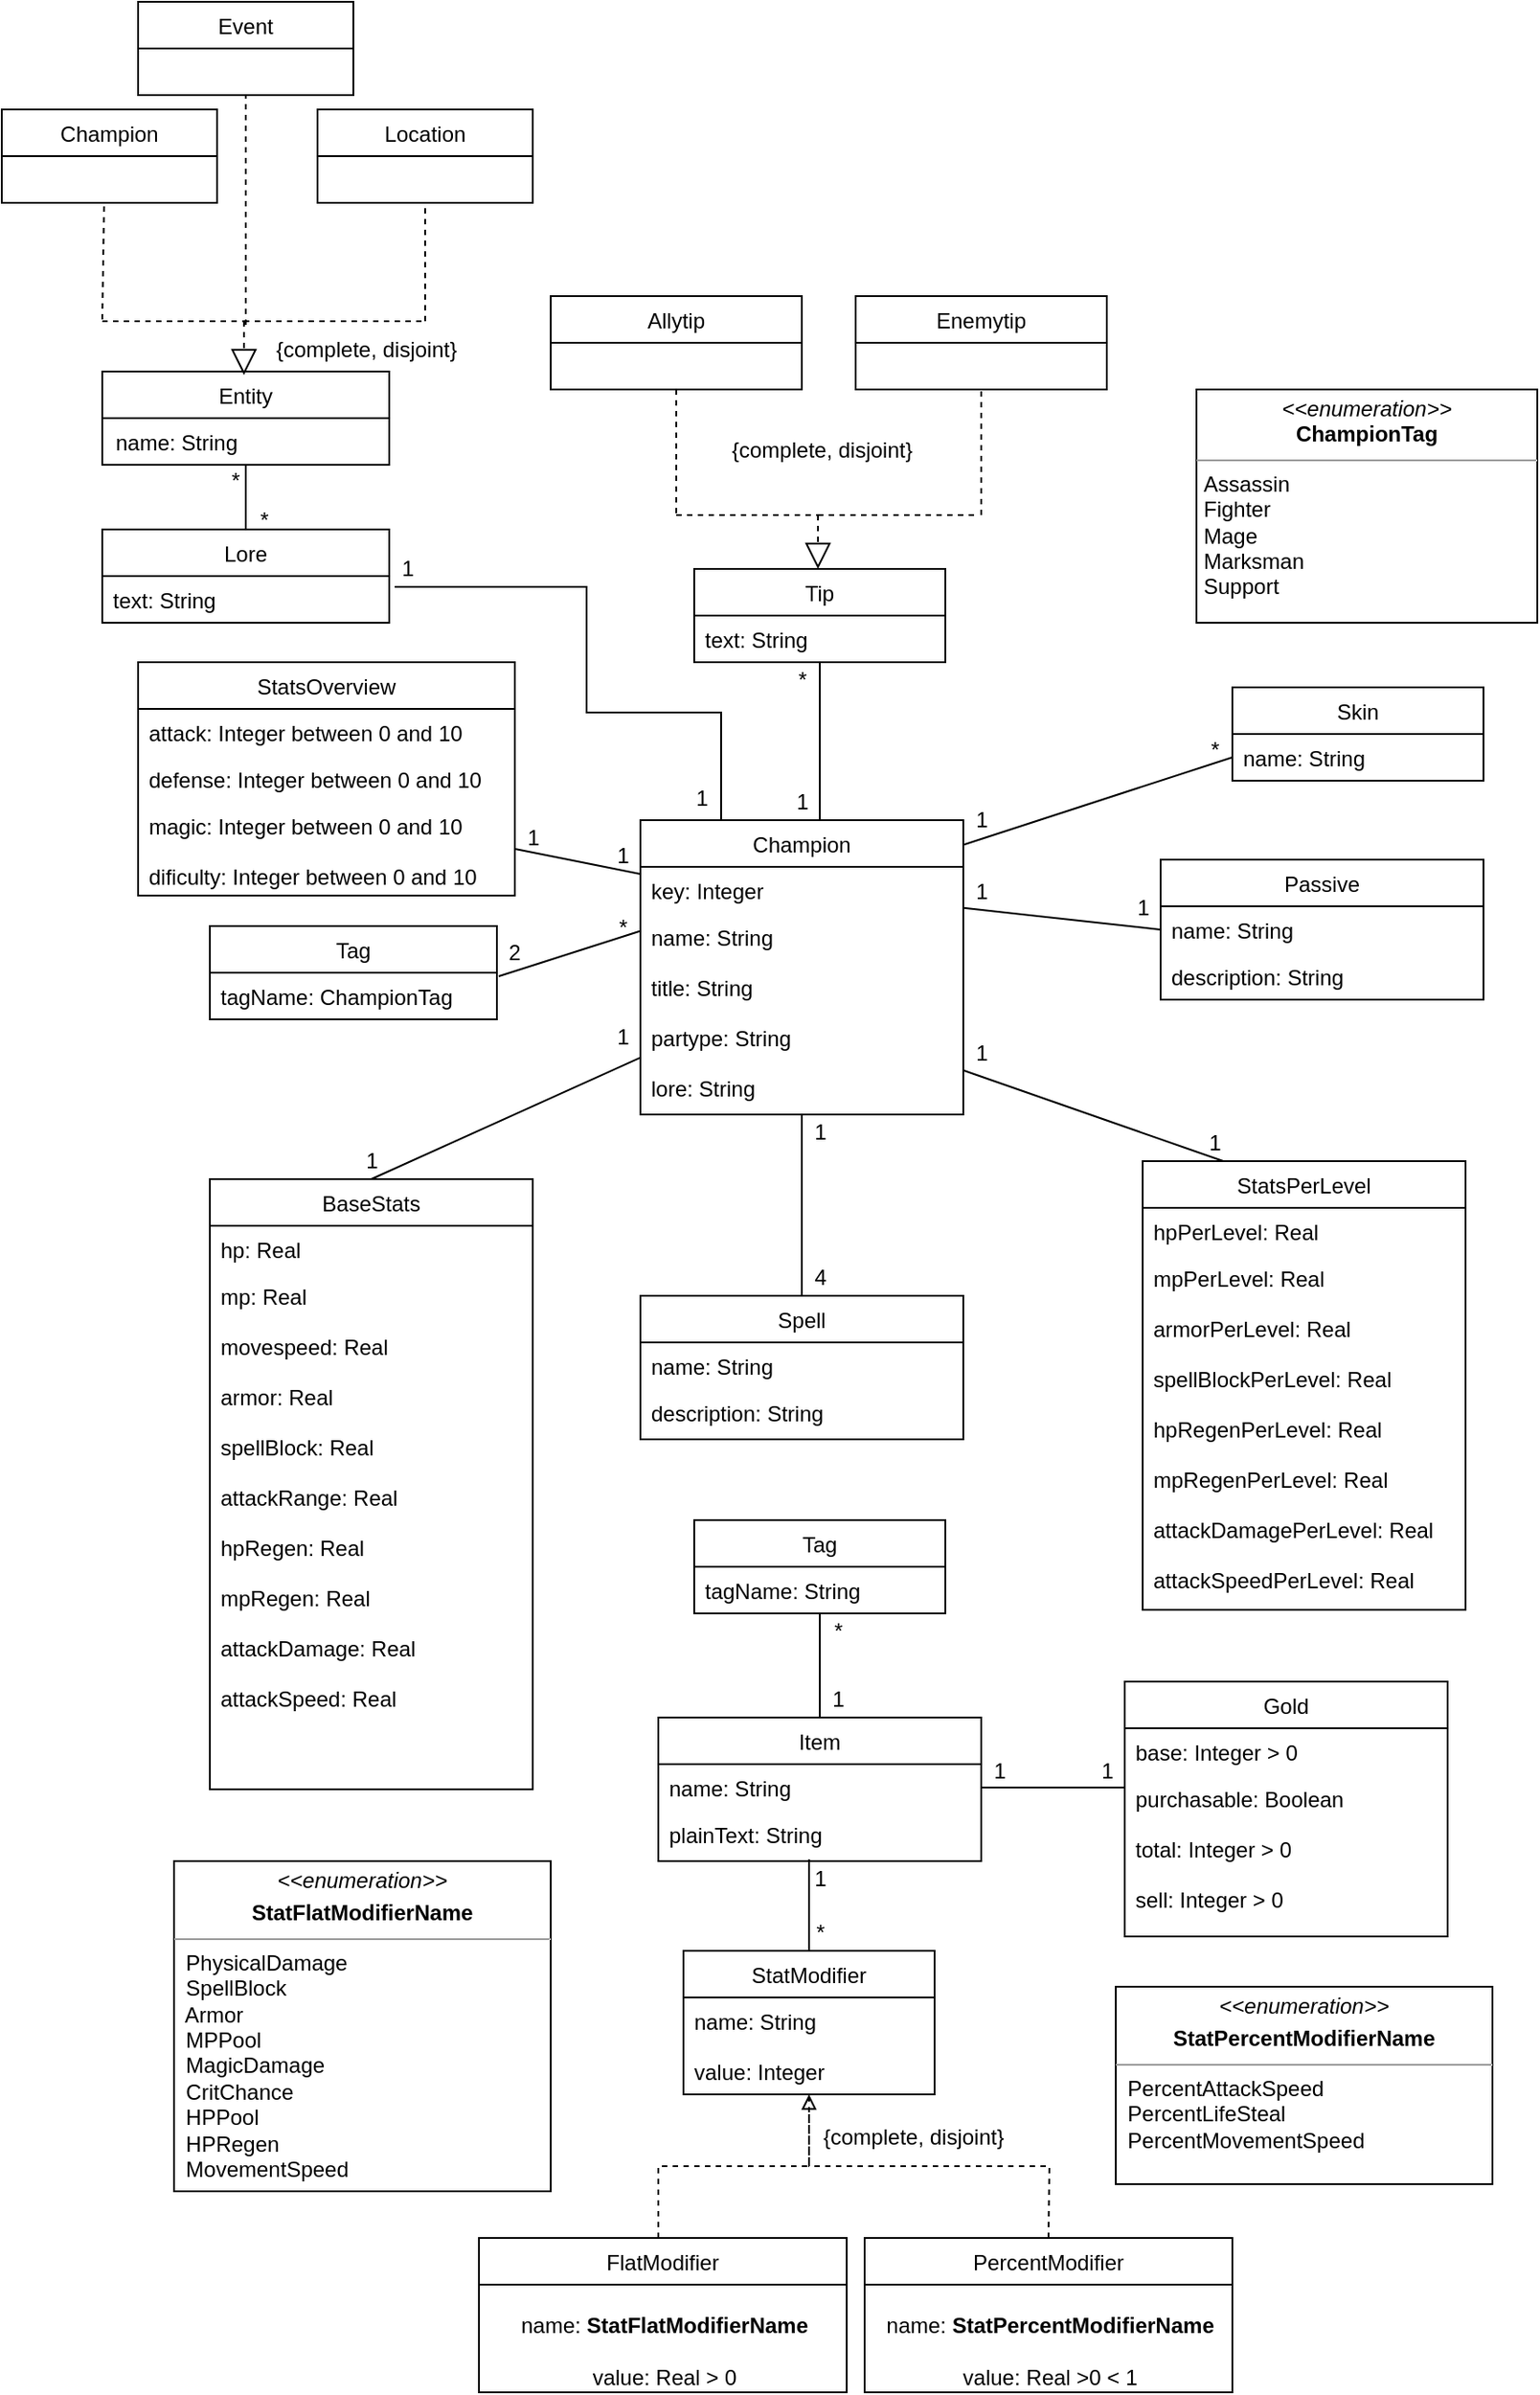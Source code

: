 <mxfile version="15.7.4" type="device"><diagram id="7Ojvw9fCnl7XkcwOHA01" name="Page-1"><mxGraphModel dx="2249" dy="1921" grid="1" gridSize="10" guides="1" tooltips="1" connect="1" arrows="1" fold="1" page="1" pageScale="1" pageWidth="827" pageHeight="1169" math="0" shadow="0"><root><mxCell id="0"/><mxCell id="1" parent="0"/><mxCell id="x-GfVQAkomOEwm2tWLch-3" value="Champion" style="swimlane;fontStyle=0;childLayout=stackLayout;horizontal=1;startSize=26;fillColor=none;horizontalStack=0;resizeParent=1;resizeParentMax=0;resizeLast=0;collapsible=1;marginBottom=0;" parent="1" vertex="1"><mxGeometry x="310" y="250" width="180" height="164" as="geometry"><mxRectangle x="100" y="80" width="90" height="26" as="alternateBounds"/></mxGeometry></mxCell><mxCell id="x-GfVQAkomOEwm2tWLch-5" value="key: Integer" style="text;strokeColor=none;fillColor=none;align=left;verticalAlign=top;spacingLeft=4;spacingRight=4;overflow=hidden;rotatable=0;points=[[0,0.5],[1,0.5]];portConstraint=eastwest;" parent="x-GfVQAkomOEwm2tWLch-3" vertex="1"><mxGeometry y="26" width="180" height="26" as="geometry"/></mxCell><mxCell id="x-GfVQAkomOEwm2tWLch-6" value="name: String&#xA;&#xA;title: String&#xA;&#xA;partype: String&#xA;&#xA;lore: String&#xA;&#xA;" style="text;strokeColor=none;fillColor=none;align=left;verticalAlign=top;spacingLeft=4;spacingRight=4;overflow=hidden;rotatable=0;points=[[0,0.5],[1,0.5]];portConstraint=eastwest;" parent="x-GfVQAkomOEwm2tWLch-3" vertex="1"><mxGeometry y="52" width="180" height="112" as="geometry"/></mxCell><mxCell id="x-GfVQAkomOEwm2tWLch-13" value="Allytip" style="swimlane;fontStyle=0;childLayout=stackLayout;horizontal=1;startSize=26;fillColor=none;horizontalStack=0;resizeParent=1;resizeParentMax=0;resizeLast=0;collapsible=1;marginBottom=0;" parent="1" vertex="1"><mxGeometry x="260" y="-42" width="140" height="52" as="geometry"/></mxCell><mxCell id="x-GfVQAkomOEwm2tWLch-15" value="Enemytip" style="swimlane;fontStyle=0;childLayout=stackLayout;horizontal=1;startSize=26;fillColor=none;horizontalStack=0;resizeParent=1;resizeParentMax=0;resizeLast=0;collapsible=1;marginBottom=0;" parent="1" vertex="1"><mxGeometry x="430" y="-42" width="140" height="52" as="geometry"/></mxCell><mxCell id="x-GfVQAkomOEwm2tWLch-17" value="Tag" style="swimlane;fontStyle=0;childLayout=stackLayout;horizontal=1;startSize=26;fillColor=none;horizontalStack=0;resizeParent=1;resizeParentMax=0;resizeLast=0;collapsible=1;marginBottom=0;" parent="1" vertex="1"><mxGeometry x="70" y="309" width="160" height="52" as="geometry"/></mxCell><mxCell id="x-GfVQAkomOEwm2tWLch-18" value="tagName: ChampionTag" style="text;strokeColor=none;fillColor=none;align=left;verticalAlign=top;spacingLeft=4;spacingRight=4;overflow=hidden;rotatable=0;points=[[0,0.5],[1,0.5]];portConstraint=eastwest;" parent="x-GfVQAkomOEwm2tWLch-17" vertex="1"><mxGeometry y="26" width="160" height="26" as="geometry"/></mxCell><mxCell id="x-GfVQAkomOEwm2tWLch-21" value="" style="endArrow=none;html=1;rounded=0;" parent="1" source="d09dwsSL0HzVPub83wqn-11" edge="1"><mxGeometry width="50" height="50" relative="1" as="geometry"><mxPoint x="369.846" y="181" as="sourcePoint"/><mxPoint x="410" y="250" as="targetPoint"/></mxGeometry></mxCell><mxCell id="x-GfVQAkomOEwm2tWLch-23" value="" style="endArrow=none;html=1;rounded=0;exitX=0;exitY=0.85;exitDx=0;exitDy=0;exitPerimeter=0;entryX=0;entryY=0.087;entryDx=0;entryDy=0;entryPerimeter=0;" parent="1" target="x-GfVQAkomOEwm2tWLch-6" edge="1"><mxGeometry width="50" height="50" relative="1" as="geometry"><mxPoint x="231" y="337" as="sourcePoint"/><mxPoint x="440" y="370" as="targetPoint"/></mxGeometry></mxCell><mxCell id="x-GfVQAkomOEwm2tWLch-25" value="*" style="text;html=1;align=center;verticalAlign=middle;resizable=0;points=[];autosize=1;strokeColor=none;fillColor=none;" parent="1" vertex="1"><mxGeometry x="290" y="300" width="20" height="20" as="geometry"/></mxCell><mxCell id="x-GfVQAkomOEwm2tWLch-26" value="*" style="text;html=1;align=center;verticalAlign=middle;resizable=0;points=[];autosize=1;strokeColor=none;fillColor=none;" parent="1" vertex="1"><mxGeometry x="390" y="162" width="20" height="20" as="geometry"/></mxCell><mxCell id="x-GfVQAkomOEwm2tWLch-27" value="1" style="text;html=1;align=center;verticalAlign=middle;resizable=0;points=[];autosize=1;strokeColor=none;fillColor=none;" parent="1" vertex="1"><mxGeometry x="490" y="280" width="20" height="20" as="geometry"/></mxCell><mxCell id="x-GfVQAkomOEwm2tWLch-32" value="StatsOverview" style="swimlane;fontStyle=0;childLayout=stackLayout;horizontal=1;startSize=26;fillColor=none;horizontalStack=0;resizeParent=1;resizeParentMax=0;resizeLast=0;collapsible=1;marginBottom=0;" parent="1" vertex="1"><mxGeometry x="30" y="162" width="210" height="130" as="geometry"><mxRectangle x="100" y="80" width="90" height="26" as="alternateBounds"/></mxGeometry></mxCell><mxCell id="x-GfVQAkomOEwm2tWLch-33" value="attack: Integer between 0 and 10" style="text;strokeColor=none;fillColor=none;align=left;verticalAlign=top;spacingLeft=4;spacingRight=4;overflow=hidden;rotatable=0;points=[[0,0.5],[1,0.5]];portConstraint=eastwest;" parent="x-GfVQAkomOEwm2tWLch-32" vertex="1"><mxGeometry y="26" width="210" height="26" as="geometry"/></mxCell><mxCell id="x-GfVQAkomOEwm2tWLch-34" value="defense: Integer between 0 and 10" style="text;strokeColor=none;fillColor=none;align=left;verticalAlign=top;spacingLeft=4;spacingRight=4;overflow=hidden;rotatable=0;points=[[0,0.5],[1,0.5]];portConstraint=eastwest;" parent="x-GfVQAkomOEwm2tWLch-32" vertex="1"><mxGeometry y="52" width="210" height="26" as="geometry"/></mxCell><mxCell id="x-GfVQAkomOEwm2tWLch-35" value="magic: Integer between 0 and 10&#xA;&#xA;dificulty: Integer between 0 and 10&#xA;&#xA;" style="text;strokeColor=none;fillColor=none;align=left;verticalAlign=top;spacingLeft=4;spacingRight=4;overflow=hidden;rotatable=0;points=[[0,0.5],[1,0.5]];portConstraint=eastwest;" parent="x-GfVQAkomOEwm2tWLch-32" vertex="1"><mxGeometry y="78" width="210" height="52" as="geometry"/></mxCell><mxCell id="x-GfVQAkomOEwm2tWLch-36" value="" style="endArrow=none;html=1;rounded=0;exitX=1;exitY=0.5;exitDx=0;exitDy=0;" parent="1" source="x-GfVQAkomOEwm2tWLch-35" edge="1"><mxGeometry width="50" height="50" relative="1" as="geometry"><mxPoint x="390" y="420" as="sourcePoint"/><mxPoint x="310" y="280" as="targetPoint"/></mxGeometry></mxCell><mxCell id="x-GfVQAkomOEwm2tWLch-37" value="1" style="text;html=1;align=center;verticalAlign=middle;resizable=0;points=[];autosize=1;strokeColor=none;fillColor=none;" parent="1" vertex="1"><mxGeometry x="240" y="250" width="20" height="20" as="geometry"/></mxCell><mxCell id="x-GfVQAkomOEwm2tWLch-38" value="1" style="text;html=1;align=center;verticalAlign=middle;resizable=0;points=[];autosize=1;strokeColor=none;fillColor=none;" parent="1" vertex="1"><mxGeometry x="290" y="260" width="20" height="20" as="geometry"/></mxCell><mxCell id="x-GfVQAkomOEwm2tWLch-39" value="BaseStats" style="swimlane;fontStyle=0;childLayout=stackLayout;horizontal=1;startSize=26;fillColor=none;horizontalStack=0;resizeParent=1;resizeParentMax=0;resizeLast=0;collapsible=1;marginBottom=0;" parent="1" vertex="1"><mxGeometry x="70" y="450" width="180" height="340" as="geometry"><mxRectangle x="100" y="80" width="90" height="26" as="alternateBounds"/></mxGeometry></mxCell><mxCell id="x-GfVQAkomOEwm2tWLch-40" value="hp: Real" style="text;strokeColor=none;fillColor=none;align=left;verticalAlign=top;spacingLeft=4;spacingRight=4;overflow=hidden;rotatable=0;points=[[0,0.5],[1,0.5]];portConstraint=eastwest;" parent="x-GfVQAkomOEwm2tWLch-39" vertex="1"><mxGeometry y="26" width="180" height="26" as="geometry"/></mxCell><mxCell id="x-GfVQAkomOEwm2tWLch-42" value="mp: Real&#xA;&#xA;movespeed: Real&#xA;&#xA;armor: Real&#xA;&#xA;spellBlock: Real&#xA;&#xA;attackRange: Real&#xA;&#xA;hpRegen: Real&#xA;&#xA;mpRegen: Real&#xA;&#xA;attackDamage: Real&#xA;&#xA;attackSpeed: Real&#xA;&#xA;&#xA;&#xA;&#xA;&#xA;&#xA;" style="text;strokeColor=none;fillColor=none;align=left;verticalAlign=top;spacingLeft=4;spacingRight=4;overflow=hidden;rotatable=0;points=[[0,0.5],[1,0.5]];portConstraint=eastwest;" parent="x-GfVQAkomOEwm2tWLch-39" vertex="1"><mxGeometry y="52" width="180" height="288" as="geometry"/></mxCell><mxCell id="x-GfVQAkomOEwm2tWLch-43" value="" style="endArrow=none;html=1;rounded=0;entryX=0;entryY=0.717;entryDx=0;entryDy=0;entryPerimeter=0;exitX=0.5;exitY=0;exitDx=0;exitDy=0;" parent="1" source="x-GfVQAkomOEwm2tWLch-39" target="x-GfVQAkomOEwm2tWLch-6" edge="1"><mxGeometry width="50" height="50" relative="1" as="geometry"><mxPoint x="390" y="390" as="sourcePoint"/><mxPoint x="440" y="340" as="targetPoint"/></mxGeometry></mxCell><mxCell id="x-GfVQAkomOEwm2tWLch-45" value="1" style="text;html=1;align=center;verticalAlign=middle;resizable=0;points=[];autosize=1;strokeColor=none;fillColor=none;" parent="1" vertex="1"><mxGeometry x="150" y="430" width="20" height="20" as="geometry"/></mxCell><mxCell id="x-GfVQAkomOEwm2tWLch-59" value="Spell" style="swimlane;fontStyle=0;childLayout=stackLayout;horizontal=1;startSize=26;fillColor=none;horizontalStack=0;resizeParent=1;resizeParentMax=0;resizeLast=0;collapsible=1;marginBottom=0;" parent="1" vertex="1"><mxGeometry x="310" y="515" width="180" height="80" as="geometry"><mxRectangle x="100" y="80" width="90" height="26" as="alternateBounds"/></mxGeometry></mxCell><mxCell id="x-GfVQAkomOEwm2tWLch-61" value="name: String" style="text;strokeColor=none;fillColor=none;align=left;verticalAlign=top;spacingLeft=4;spacingRight=4;overflow=hidden;rotatable=0;points=[[0,0.5],[1,0.5]];portConstraint=eastwest;" parent="x-GfVQAkomOEwm2tWLch-59" vertex="1"><mxGeometry y="26" width="180" height="26" as="geometry"/></mxCell><mxCell id="x-GfVQAkomOEwm2tWLch-62" value="description: String&#xA;&#xA;" style="text;strokeColor=none;fillColor=none;align=left;verticalAlign=top;spacingLeft=4;spacingRight=4;overflow=hidden;rotatable=0;points=[[0,0.5],[1,0.5]];portConstraint=eastwest;" parent="x-GfVQAkomOEwm2tWLch-59" vertex="1"><mxGeometry y="52" width="180" height="28" as="geometry"/></mxCell><mxCell id="x-GfVQAkomOEwm2tWLch-64" value="" style="endArrow=none;html=1;rounded=0;exitX=0.5;exitY=0;exitDx=0;exitDy=0;" parent="1" source="x-GfVQAkomOEwm2tWLch-59" target="x-GfVQAkomOEwm2tWLch-6" edge="1"><mxGeometry width="50" height="50" relative="1" as="geometry"><mxPoint x="390" y="580" as="sourcePoint"/><mxPoint x="480" y="460" as="targetPoint"/></mxGeometry></mxCell><mxCell id="x-GfVQAkomOEwm2tWLch-65" value="1" style="text;html=1;align=center;verticalAlign=middle;resizable=0;points=[];autosize=1;strokeColor=none;fillColor=none;" parent="1" vertex="1"><mxGeometry x="400" y="414" width="20" height="20" as="geometry"/></mxCell><mxCell id="x-GfVQAkomOEwm2tWLch-66" value="4" style="text;html=1;align=center;verticalAlign=middle;resizable=0;points=[];autosize=1;strokeColor=none;fillColor=none;" parent="1" vertex="1"><mxGeometry x="400" y="495" width="20" height="20" as="geometry"/></mxCell><mxCell id="x-GfVQAkomOEwm2tWLch-67" value="Item" style="swimlane;fontStyle=0;childLayout=stackLayout;horizontal=1;startSize=26;fillColor=none;horizontalStack=0;resizeParent=1;resizeParentMax=0;resizeLast=0;collapsible=1;marginBottom=0;" parent="1" vertex="1"><mxGeometry x="320" y="750" width="180" height="80" as="geometry"><mxRectangle x="100" y="80" width="90" height="26" as="alternateBounds"/></mxGeometry></mxCell><mxCell id="x-GfVQAkomOEwm2tWLch-68" value="name: String" style="text;strokeColor=none;fillColor=none;align=left;verticalAlign=top;spacingLeft=4;spacingRight=4;overflow=hidden;rotatable=0;points=[[0,0.5],[1,0.5]];portConstraint=eastwest;" parent="x-GfVQAkomOEwm2tWLch-67" vertex="1"><mxGeometry y="26" width="180" height="26" as="geometry"/></mxCell><mxCell id="x-GfVQAkomOEwm2tWLch-69" value="plainText: String" style="text;strokeColor=none;fillColor=none;align=left;verticalAlign=top;spacingLeft=4;spacingRight=4;overflow=hidden;rotatable=0;points=[[0,0.5],[1,0.5]];portConstraint=eastwest;" parent="x-GfVQAkomOEwm2tWLch-67" vertex="1"><mxGeometry y="52" width="180" height="26" as="geometry"/></mxCell><mxCell id="x-GfVQAkomOEwm2tWLch-70" value="&#xA;&#xA;" style="text;strokeColor=none;fillColor=none;align=left;verticalAlign=top;spacingLeft=4;spacingRight=4;overflow=hidden;rotatable=0;points=[[0,0.5],[1,0.5]];portConstraint=eastwest;" parent="x-GfVQAkomOEwm2tWLch-67" vertex="1"><mxGeometry y="78" width="180" height="2" as="geometry"/></mxCell><mxCell id="x-GfVQAkomOEwm2tWLch-71" value="Passive" style="swimlane;fontStyle=0;childLayout=stackLayout;horizontal=1;startSize=26;fillColor=none;horizontalStack=0;resizeParent=1;resizeParentMax=0;resizeLast=0;collapsible=1;marginBottom=0;" parent="1" vertex="1"><mxGeometry x="600" y="272" width="180" height="78" as="geometry"><mxRectangle x="100" y="80" width="90" height="26" as="alternateBounds"/></mxGeometry></mxCell><mxCell id="x-GfVQAkomOEwm2tWLch-72" value="name: String" style="text;strokeColor=none;fillColor=none;align=left;verticalAlign=top;spacingLeft=4;spacingRight=4;overflow=hidden;rotatable=0;points=[[0,0.5],[1,0.5]];portConstraint=eastwest;" parent="x-GfVQAkomOEwm2tWLch-71" vertex="1"><mxGeometry y="26" width="180" height="26" as="geometry"/></mxCell><mxCell id="x-GfVQAkomOEwm2tWLch-73" value="description: String" style="text;strokeColor=none;fillColor=none;align=left;verticalAlign=top;spacingLeft=4;spacingRight=4;overflow=hidden;rotatable=0;points=[[0,0.5],[1,0.5]];portConstraint=eastwest;" parent="x-GfVQAkomOEwm2tWLch-71" vertex="1"><mxGeometry y="52" width="180" height="26" as="geometry"/></mxCell><mxCell id="x-GfVQAkomOEwm2tWLch-75" value="" style="endArrow=none;html=1;rounded=0;exitX=0;exitY=0.5;exitDx=0;exitDy=0;" parent="1" source="x-GfVQAkomOEwm2tWLch-72" target="x-GfVQAkomOEwm2tWLch-5" edge="1"><mxGeometry width="50" height="50" relative="1" as="geometry"><mxPoint x="390" y="390" as="sourcePoint"/><mxPoint x="440" y="340" as="targetPoint"/></mxGeometry></mxCell><mxCell id="x-GfVQAkomOEwm2tWLch-76" value="1" style="text;html=1;align=center;verticalAlign=middle;resizable=0;points=[];autosize=1;strokeColor=none;fillColor=none;" parent="1" vertex="1"><mxGeometry x="580" y="289" width="20" height="20" as="geometry"/></mxCell><mxCell id="x-GfVQAkomOEwm2tWLch-78" value="Gold" style="swimlane;fontStyle=0;childLayout=stackLayout;horizontal=1;startSize=26;fillColor=none;horizontalStack=0;resizeParent=1;resizeParentMax=0;resizeLast=0;collapsible=1;marginBottom=0;" parent="1" vertex="1"><mxGeometry x="580" y="730" width="180" height="142" as="geometry"><mxRectangle x="100" y="80" width="90" height="26" as="alternateBounds"/></mxGeometry></mxCell><mxCell id="x-GfVQAkomOEwm2tWLch-79" value="base: Integer &gt; 0" style="text;strokeColor=none;fillColor=none;align=left;verticalAlign=top;spacingLeft=4;spacingRight=4;overflow=hidden;rotatable=0;points=[[0,0.5],[1,0.5]];portConstraint=eastwest;" parent="x-GfVQAkomOEwm2tWLch-78" vertex="1"><mxGeometry y="26" width="180" height="26" as="geometry"/></mxCell><mxCell id="x-GfVQAkomOEwm2tWLch-80" value="purchasable: Boolean&#xA;&#xA;total: Integer &gt; 0&#xA;&#xA;sell: Integer &gt; 0" style="text;strokeColor=none;fillColor=none;align=left;verticalAlign=top;spacingLeft=4;spacingRight=4;overflow=hidden;rotatable=0;points=[[0,0.5],[1,0.5]];portConstraint=eastwest;" parent="x-GfVQAkomOEwm2tWLch-78" vertex="1"><mxGeometry y="52" width="180" height="88" as="geometry"/></mxCell><mxCell id="x-GfVQAkomOEwm2tWLch-81" value="&#xA;&#xA;" style="text;strokeColor=none;fillColor=none;align=left;verticalAlign=top;spacingLeft=4;spacingRight=4;overflow=hidden;rotatable=0;points=[[0,0.5],[1,0.5]];portConstraint=eastwest;" parent="x-GfVQAkomOEwm2tWLch-78" vertex="1"><mxGeometry y="140" width="180" height="2" as="geometry"/></mxCell><mxCell id="x-GfVQAkomOEwm2tWLch-82" value="" style="endArrow=none;html=1;rounded=0;entryX=1;entryY=0.5;entryDx=0;entryDy=0;exitX=0;exitY=0.08;exitDx=0;exitDy=0;exitPerimeter=0;" parent="1" source="x-GfVQAkomOEwm2tWLch-80" target="x-GfVQAkomOEwm2tWLch-68" edge="1"><mxGeometry width="50" height="50" relative="1" as="geometry"><mxPoint x="380" y="760" as="sourcePoint"/><mxPoint x="430" y="710" as="targetPoint"/></mxGeometry></mxCell><mxCell id="x-GfVQAkomOEwm2tWLch-83" value="1" style="text;html=1;align=center;verticalAlign=middle;resizable=0;points=[];autosize=1;strokeColor=none;fillColor=none;" parent="1" vertex="1"><mxGeometry x="500" y="770" width="20" height="20" as="geometry"/></mxCell><mxCell id="x-GfVQAkomOEwm2tWLch-84" value="1" style="text;html=1;align=center;verticalAlign=middle;resizable=0;points=[];autosize=1;strokeColor=none;fillColor=none;" parent="1" vertex="1"><mxGeometry x="560" y="770" width="20" height="20" as="geometry"/></mxCell><mxCell id="x-GfVQAkomOEwm2tWLch-85" value="Tag" style="swimlane;fontStyle=0;childLayout=stackLayout;horizontal=1;startSize=26;fillColor=none;horizontalStack=0;resizeParent=1;resizeParentMax=0;resizeLast=0;collapsible=1;marginBottom=0;" parent="1" vertex="1"><mxGeometry x="340" y="640" width="140" height="52" as="geometry"/></mxCell><mxCell id="x-GfVQAkomOEwm2tWLch-86" value="tagName: String" style="text;strokeColor=none;fillColor=none;align=left;verticalAlign=top;spacingLeft=4;spacingRight=4;overflow=hidden;rotatable=0;points=[[0,0.5],[1,0.5]];portConstraint=eastwest;" parent="x-GfVQAkomOEwm2tWLch-85" vertex="1"><mxGeometry y="26" width="140" height="26" as="geometry"/></mxCell><mxCell id="x-GfVQAkomOEwm2tWLch-87" value="" style="endArrow=none;html=1;rounded=0;exitX=0.5;exitY=0;exitDx=0;exitDy=0;" parent="1" source="x-GfVQAkomOEwm2tWLch-67" target="x-GfVQAkomOEwm2tWLch-86" edge="1"><mxGeometry width="50" height="50" relative="1" as="geometry"><mxPoint x="380" y="760" as="sourcePoint"/><mxPoint x="430" y="710" as="targetPoint"/></mxGeometry></mxCell><mxCell id="x-GfVQAkomOEwm2tWLch-88" value="*" style="text;html=1;align=center;verticalAlign=middle;resizable=0;points=[];autosize=1;strokeColor=none;fillColor=none;" parent="1" vertex="1"><mxGeometry x="410" y="692" width="20" height="20" as="geometry"/></mxCell><mxCell id="x-GfVQAkomOEwm2tWLch-89" value="1" style="text;html=1;align=center;verticalAlign=middle;resizable=0;points=[];autosize=1;strokeColor=none;fillColor=none;" parent="1" vertex="1"><mxGeometry x="410" y="730" width="20" height="20" as="geometry"/></mxCell><mxCell id="x-GfVQAkomOEwm2tWLch-91" value="StatModifier" style="swimlane;fontStyle=0;childLayout=stackLayout;horizontal=1;startSize=26;fillColor=none;horizontalStack=0;resizeParent=1;resizeParentMax=0;resizeLast=0;collapsible=1;marginBottom=0;" parent="1" vertex="1"><mxGeometry x="334" y="880" width="140" height="80" as="geometry"/></mxCell><mxCell id="x-GfVQAkomOEwm2tWLch-92" value="name: String&#xA;&#xA;value: Integer" style="text;strokeColor=none;fillColor=none;align=left;verticalAlign=top;spacingLeft=4;spacingRight=4;overflow=hidden;rotatable=0;points=[[0,0.5],[1,0.5]];portConstraint=eastwest;" parent="x-GfVQAkomOEwm2tWLch-91" vertex="1"><mxGeometry y="26" width="140" height="54" as="geometry"/></mxCell><mxCell id="x-GfVQAkomOEwm2tWLch-93" value="" style="endArrow=none;html=1;rounded=0;exitX=0.5;exitY=0;exitDx=0;exitDy=0;startArrow=none;" parent="1" source="x-GfVQAkomOEwm2tWLch-91" edge="1"><mxGeometry width="50" height="50" relative="1" as="geometry"><mxPoint x="380" y="760" as="sourcePoint"/><mxPoint x="404" y="829" as="targetPoint"/></mxGeometry></mxCell><mxCell id="x-GfVQAkomOEwm2tWLch-94" value="1" style="text;html=1;align=center;verticalAlign=middle;resizable=0;points=[];autosize=1;strokeColor=none;fillColor=none;" parent="1" vertex="1"><mxGeometry x="400" y="830" width="20" height="20" as="geometry"/></mxCell><mxCell id="x-GfVQAkomOEwm2tWLch-95" value="*" style="text;html=1;align=center;verticalAlign=middle;resizable=0;points=[];autosize=1;strokeColor=none;fillColor=none;" parent="1" vertex="1"><mxGeometry x="400" y="860" width="20" height="20" as="geometry"/></mxCell><mxCell id="x-GfVQAkomOEwm2tWLch-96" value="" style="endArrow=none;html=1;rounded=0;exitX=0.5;exitY=0;exitDx=0;exitDy=0;" parent="1" source="x-GfVQAkomOEwm2tWLch-91" target="x-GfVQAkomOEwm2tWLch-95" edge="1"><mxGeometry width="50" height="50" relative="1" as="geometry"><mxPoint x="404" y="880" as="sourcePoint"/><mxPoint x="404" y="829" as="targetPoint"/></mxGeometry></mxCell><mxCell id="d09dwsSL0HzVPub83wqn-2" value="StatsPerLevel" style="swimlane;fontStyle=0;childLayout=stackLayout;horizontal=1;startSize=26;fillColor=none;horizontalStack=0;resizeParent=1;resizeParentMax=0;resizeLast=0;collapsible=1;marginBottom=0;" parent="1" vertex="1"><mxGeometry x="590" y="440" width="180" height="250" as="geometry"><mxRectangle x="100" y="80" width="90" height="26" as="alternateBounds"/></mxGeometry></mxCell><mxCell id="d09dwsSL0HzVPub83wqn-4" value="hpPerLevel: Real" style="text;strokeColor=none;fillColor=none;align=left;verticalAlign=top;spacingLeft=4;spacingRight=4;overflow=hidden;rotatable=0;points=[[0,0.5],[1,0.5]];portConstraint=eastwest;" parent="d09dwsSL0HzVPub83wqn-2" vertex="1"><mxGeometry y="26" width="180" height="26" as="geometry"/></mxCell><mxCell id="d09dwsSL0HzVPub83wqn-5" value="mpPerLevel: Real&#xA;&#xA;armorPerLevel: Real&#xA;&#xA;spellBlockPerLevel: Real&#xA;&#xA;hpRegenPerLevel: Real&#xA;&#xA;mpRegenPerLevel: Real&#xA;&#xA;attackDamagePerLevel: Real&#xA;&#xA;attackSpeedPerLevel: Real&#xA;&#xA;&#xA;&#xA;&#xA;&#xA;" style="text;strokeColor=none;fillColor=none;align=left;verticalAlign=top;spacingLeft=4;spacingRight=4;overflow=hidden;rotatable=0;points=[[0,0.5],[1,0.5]];portConstraint=eastwest;" parent="d09dwsSL0HzVPub83wqn-2" vertex="1"><mxGeometry y="52" width="180" height="198" as="geometry"/></mxCell><mxCell id="d09dwsSL0HzVPub83wqn-6" value="" style="endArrow=none;html=1;rounded=0;exitX=0.25;exitY=0;exitDx=0;exitDy=0;" parent="1" source="d09dwsSL0HzVPub83wqn-2" target="x-GfVQAkomOEwm2tWLch-6" edge="1"><mxGeometry width="50" height="50" relative="1" as="geometry"><mxPoint x="530" y="500" as="sourcePoint"/><mxPoint x="580" y="450" as="targetPoint"/></mxGeometry></mxCell><mxCell id="d09dwsSL0HzVPub83wqn-7" value="1" style="text;html=1;align=center;verticalAlign=middle;resizable=0;points=[];autosize=1;strokeColor=none;fillColor=none;" parent="1" vertex="1"><mxGeometry x="490" y="370" width="20" height="20" as="geometry"/></mxCell><mxCell id="d09dwsSL0HzVPub83wqn-8" value="1" style="text;html=1;align=center;verticalAlign=middle;resizable=0;points=[];autosize=1;strokeColor=none;fillColor=none;" parent="1" vertex="1"><mxGeometry x="620" y="420" width="20" height="20" as="geometry"/></mxCell><mxCell id="d09dwsSL0HzVPub83wqn-9" value="1" style="text;html=1;align=center;verticalAlign=middle;resizable=0;points=[];autosize=1;strokeColor=none;fillColor=none;" parent="1" vertex="1"><mxGeometry x="390" y="230" width="20" height="20" as="geometry"/></mxCell><mxCell id="d09dwsSL0HzVPub83wqn-10" value="Tip" style="swimlane;fontStyle=0;childLayout=stackLayout;horizontal=1;startSize=26;fillColor=none;horizontalStack=0;resizeParent=1;resizeParentMax=0;resizeLast=0;collapsible=1;marginBottom=0;" parent="1" vertex="1"><mxGeometry x="340" y="110" width="140" height="52" as="geometry"/></mxCell><mxCell id="d09dwsSL0HzVPub83wqn-11" value="text: String" style="text;strokeColor=none;fillColor=none;align=left;verticalAlign=top;spacingLeft=4;spacingRight=4;overflow=hidden;rotatable=0;points=[[0,0.5],[1,0.5]];portConstraint=eastwest;" parent="d09dwsSL0HzVPub83wqn-10" vertex="1"><mxGeometry y="26" width="140" height="26" as="geometry"/></mxCell><mxCell id="d09dwsSL0HzVPub83wqn-12" value="" style="endArrow=block;dashed=1;endFill=0;endSize=12;html=1;rounded=0;" parent="1" edge="1"><mxGeometry width="160" relative="1" as="geometry"><mxPoint x="409" y="80" as="sourcePoint"/><mxPoint x="409" y="110" as="targetPoint"/></mxGeometry></mxCell><mxCell id="d09dwsSL0HzVPub83wqn-14" value="" style="endArrow=none;dashed=1;html=1;rounded=0;" parent="1" edge="1"><mxGeometry width="50" height="50" relative="1" as="geometry"><mxPoint x="330" y="10" as="sourcePoint"/><mxPoint x="330" y="80" as="targetPoint"/></mxGeometry></mxCell><mxCell id="d09dwsSL0HzVPub83wqn-15" value="" style="endArrow=none;dashed=1;html=1;rounded=0;" parent="1" edge="1"><mxGeometry width="50" height="50" relative="1" as="geometry"><mxPoint x="330" y="80" as="sourcePoint"/><mxPoint x="410" y="80" as="targetPoint"/></mxGeometry></mxCell><mxCell id="d09dwsSL0HzVPub83wqn-16" value="" style="endArrow=none;dashed=1;html=1;rounded=0;" parent="1" edge="1"><mxGeometry width="50" height="50" relative="1" as="geometry"><mxPoint x="500" y="80" as="sourcePoint"/><mxPoint x="500" y="10" as="targetPoint"/></mxGeometry></mxCell><mxCell id="d09dwsSL0HzVPub83wqn-17" value="" style="endArrow=none;dashed=1;html=1;rounded=0;" parent="1" edge="1"><mxGeometry width="50" height="50" relative="1" as="geometry"><mxPoint x="409" y="80" as="sourcePoint"/><mxPoint x="499" y="80" as="targetPoint"/></mxGeometry></mxCell><mxCell id="r2PQSPAMFMJ0AoGZ78DX-1" value="Skin" style="swimlane;fontStyle=0;childLayout=stackLayout;horizontal=1;startSize=26;fillColor=none;horizontalStack=0;resizeParent=1;resizeParentMax=0;resizeLast=0;collapsible=1;marginBottom=0;" parent="1" vertex="1"><mxGeometry x="640" y="176" width="140" height="52" as="geometry"/></mxCell><mxCell id="r2PQSPAMFMJ0AoGZ78DX-2" value="name: String" style="text;strokeColor=none;fillColor=none;align=left;verticalAlign=top;spacingLeft=4;spacingRight=4;overflow=hidden;rotatable=0;points=[[0,0.5],[1,0.5]];portConstraint=eastwest;" parent="r2PQSPAMFMJ0AoGZ78DX-1" vertex="1"><mxGeometry y="26" width="140" height="26" as="geometry"/></mxCell><mxCell id="r2PQSPAMFMJ0AoGZ78DX-3" value="*" style="text;html=1;align=center;verticalAlign=middle;resizable=0;points=[];autosize=1;strokeColor=none;fillColor=none;" parent="1" vertex="1"><mxGeometry x="620" y="201" width="20" height="20" as="geometry"/></mxCell><mxCell id="r2PQSPAMFMJ0AoGZ78DX-4" value="" style="endArrow=none;html=1;rounded=0;exitX=1;exitY=0.084;exitDx=0;exitDy=0;exitPerimeter=0;entryX=0;entryY=0.5;entryDx=0;entryDy=0;" parent="1" source="x-GfVQAkomOEwm2tWLch-3" target="r2PQSPAMFMJ0AoGZ78DX-2" edge="1"><mxGeometry width="50" height="50" relative="1" as="geometry"><mxPoint x="390" y="220" as="sourcePoint"/><mxPoint x="660" y="190" as="targetPoint"/></mxGeometry></mxCell><mxCell id="r2PQSPAMFMJ0AoGZ78DX-5" value="1" style="text;html=1;align=center;verticalAlign=middle;resizable=0;points=[];autosize=1;strokeColor=none;fillColor=none;" parent="1" vertex="1"><mxGeometry x="490" y="240" width="20" height="20" as="geometry"/></mxCell><mxCell id="r2PQSPAMFMJ0AoGZ78DX-9" value="1" style="text;html=1;align=center;verticalAlign=middle;resizable=0;points=[];autosize=1;strokeColor=none;fillColor=none;" parent="1" vertex="1"><mxGeometry x="290" y="361" width="20" height="20" as="geometry"/></mxCell><mxCell id="r2PQSPAMFMJ0AoGZ78DX-10" value="&lt;p style=&quot;margin: 0px ; margin-top: 4px ; text-align: center&quot;&gt;&lt;i&gt;&amp;lt;&amp;lt;enumeration&amp;gt;&amp;gt;&lt;/i&gt;&lt;br&gt;&lt;b&gt;ChampionTag&lt;/b&gt;&lt;/p&gt;&lt;hr size=&quot;1&quot;&gt;&lt;p style=&quot;margin: 0px ; margin-left: 4px&quot;&gt;Assassin&lt;br&gt;Fighter&lt;/p&gt;&lt;p style=&quot;margin: 0px ; margin-left: 4px&quot;&gt;Mage&lt;/p&gt;&lt;p style=&quot;margin: 0px ; margin-left: 4px&quot;&gt;Marksman&lt;/p&gt;&lt;p style=&quot;margin: 0px ; margin-left: 4px&quot;&gt;Support&lt;/p&gt;&lt;p style=&quot;margin: 0px ; margin-left: 4px&quot;&gt;&lt;br&gt;&lt;/p&gt;&lt;p style=&quot;margin: 0px ; margin-left: 4px&quot;&gt;&lt;br&gt;&lt;/p&gt;&lt;p style=&quot;margin: 0px ; margin-left: 4px&quot;&gt;&lt;br&gt;&lt;/p&gt;&lt;p style=&quot;margin: 0px ; margin-left: 4px&quot;&gt;&lt;br&gt;&lt;/p&gt;&lt;p style=&quot;margin: 0px ; margin-left: 4px&quot;&gt;&lt;br&gt;&lt;/p&gt;&lt;hr size=&quot;1&quot;&gt;&lt;p style=&quot;margin: 0px ; margin-left: 4px&quot;&gt;&lt;br&gt;&lt;/p&gt;" style="verticalAlign=top;align=left;overflow=fill;fontSize=12;fontFamily=Helvetica;html=1;" parent="1" vertex="1"><mxGeometry x="620" y="10" width="190" height="130" as="geometry"/></mxCell><mxCell id="r2PQSPAMFMJ0AoGZ78DX-12" value="&lt;div style=&quot;text-align: center&quot;&gt;&lt;span&gt;&lt;font face=&quot;helvetica&quot;&gt;{complete, disjoint}&lt;/font&gt;&lt;/span&gt;&lt;/div&gt;" style="text;whiteSpace=wrap;html=1;" parent="1" vertex="1"><mxGeometry x="359" y="30" width="110" height="30" as="geometry"/></mxCell><mxCell id="uoNRzPjikJ1pDiJjv29j-1" value="2" style="text;html=1;strokeColor=none;fillColor=none;align=center;verticalAlign=middle;whiteSpace=wrap;rounded=0;" parent="1" vertex="1"><mxGeometry x="210" y="309" width="60" height="30" as="geometry"/></mxCell><mxCell id="uoNRzPjikJ1pDiJjv29j-2" value="&lt;p style=&quot;margin: 0px ; margin-top: 4px ; text-align: center&quot;&gt;&lt;i&gt;&amp;lt;&amp;lt;enumeration&amp;gt;&amp;gt;&lt;/i&gt;&lt;/p&gt;&lt;p style=&quot;margin: 0px ; margin-top: 4px ; text-align: center&quot;&gt;&lt;b&gt;StatFlatModifierName&lt;/b&gt;&lt;br&gt;&lt;/p&gt;&lt;hr size=&quot;1&quot;&gt;&lt;div&gt;&amp;nbsp; PhysicalDamage&lt;/div&gt;&lt;div&gt;&amp;nbsp; SpellBlock&lt;/div&gt;&lt;div&gt;&amp;nbsp; Armor&lt;/div&gt;&lt;div&gt;&amp;nbsp; MPPool&lt;/div&gt;&lt;div&gt;&amp;nbsp; MagicDamage&lt;/div&gt;&lt;div&gt;&amp;nbsp; CritChance&lt;/div&gt;&lt;div&gt;&amp;nbsp; HPPool&lt;/div&gt;&lt;div&gt;&amp;nbsp; HPRegen&lt;/div&gt;&lt;div&gt;&amp;nbsp; MovementSpeed&lt;br&gt;&lt;/div&gt;&lt;p style=&quot;margin: 0px ; margin-left: 4px&quot;&gt;&lt;br&gt;&lt;/p&gt;&lt;p style=&quot;margin: 0px ; margin-left: 4px&quot;&gt;&lt;br&gt;&lt;/p&gt;&lt;p style=&quot;margin: 0px ; margin-left: 4px&quot;&gt;&lt;br&gt;&lt;/p&gt;&lt;p style=&quot;margin: 0px ; margin-left: 4px&quot;&gt;&lt;br&gt;&lt;/p&gt;&lt;p style=&quot;margin: 0px ; margin-left: 4px&quot;&gt;&lt;br&gt;&lt;/p&gt;&lt;hr size=&quot;1&quot;&gt;&lt;p style=&quot;margin: 0px ; margin-left: 4px&quot;&gt;&lt;br&gt;&lt;/p&gt;" style="verticalAlign=top;align=left;overflow=fill;fontSize=12;fontFamily=Helvetica;html=1;" parent="1" vertex="1"><mxGeometry x="50" y="830" width="210" height="184" as="geometry"/></mxCell><mxCell id="uoNRzPjikJ1pDiJjv29j-3" value="FlatModifier" style="swimlane;fontStyle=0;childLayout=stackLayout;horizontal=1;startSize=26;fillColor=none;horizontalStack=0;resizeParent=1;resizeParentMax=0;resizeLast=0;collapsible=1;marginBottom=0;" parent="1" vertex="1"><mxGeometry x="220" y="1040" width="205" height="86" as="geometry"/></mxCell><mxCell id="uoNRzPjikJ1pDiJjv29j-11" value="&lt;br&gt;name:&amp;nbsp;&lt;b&gt;StatFlatModifierName&lt;/b&gt;&lt;br&gt;&lt;br&gt;value: Real &amp;gt; 0" style="text;html=1;align=center;verticalAlign=middle;resizable=0;points=[];autosize=1;strokeColor=none;fillColor=none;" parent="uoNRzPjikJ1pDiJjv29j-3" vertex="1"><mxGeometry y="26" width="205" height="60" as="geometry"/></mxCell><mxCell id="uoNRzPjikJ1pDiJjv29j-4" value="PercentModifier" style="swimlane;fontStyle=0;childLayout=stackLayout;horizontal=1;startSize=26;fillColor=none;horizontalStack=0;resizeParent=1;resizeParentMax=0;resizeLast=0;collapsible=1;marginBottom=0;" parent="1" vertex="1"><mxGeometry x="435" y="1040" width="205" height="86" as="geometry"/></mxCell><mxCell id="uoNRzPjikJ1pDiJjv29j-12" value="&lt;br&gt;name:&amp;nbsp;&lt;b&gt;StatPercentModifierName&lt;/b&gt;&lt;br&gt;&lt;br&gt;value: Real &amp;gt;0 &amp;lt; 1" style="text;html=1;align=center;verticalAlign=middle;resizable=0;points=[];autosize=1;strokeColor=none;fillColor=none;" parent="uoNRzPjikJ1pDiJjv29j-4" vertex="1"><mxGeometry y="26" width="205" height="60" as="geometry"/></mxCell><mxCell id="uoNRzPjikJ1pDiJjv29j-10" value="&lt;div style=&quot;text-align: center&quot;&gt;&lt;span&gt;&lt;font face=&quot;helvetica&quot;&gt;{complete, disjoint}&lt;/font&gt;&lt;/span&gt;&lt;/div&gt;" style="text;whiteSpace=wrap;html=1;" parent="1" vertex="1"><mxGeometry x="410" y="970" width="110" height="30" as="geometry"/></mxCell><mxCell id="uoNRzPjikJ1pDiJjv29j-13" value="" style="endArrow=block;dashed=1;html=1;rounded=0;entryX=0.5;entryY=1;entryDx=0;entryDy=0;strokeColor=default;endFill=0;" parent="1" target="x-GfVQAkomOEwm2tWLch-91" edge="1"><mxGeometry width="50" height="50" relative="1" as="geometry"><mxPoint x="320" y="1040" as="sourcePoint"/><mxPoint x="440" y="840" as="targetPoint"/><Array as="points"><mxPoint x="320" y="1000"/><mxPoint x="404" y="1000"/></Array></mxGeometry></mxCell><mxCell id="uoNRzPjikJ1pDiJjv29j-14" value="" style="endArrow=none;dashed=1;html=1;rounded=0;strokeColor=default;exitX=0.5;exitY=0;exitDx=0;exitDy=0;entryX=0.5;entryY=1;entryDx=0;entryDy=0;" parent="1" source="uoNRzPjikJ1pDiJjv29j-4" target="x-GfVQAkomOEwm2tWLch-91" edge="1"><mxGeometry width="50" height="50" relative="1" as="geometry"><mxPoint x="390" y="890" as="sourcePoint"/><mxPoint x="440" y="840" as="targetPoint"/><Array as="points"><mxPoint x="538" y="1000"/><mxPoint x="404" y="1000"/></Array></mxGeometry></mxCell><mxCell id="uoNRzPjikJ1pDiJjv29j-15" value="&lt;p style=&quot;margin: 0px ; margin-top: 4px ; text-align: center&quot;&gt;&lt;i&gt;&amp;lt;&amp;lt;enumeration&amp;gt;&amp;gt;&lt;/i&gt;&lt;/p&gt;&lt;p style=&quot;margin: 0px ; margin-top: 4px ; text-align: center&quot;&gt;&lt;b&gt;StatPercentModifierName&lt;/b&gt;&lt;br&gt;&lt;/p&gt;&lt;hr size=&quot;1&quot;&gt;&lt;div&gt;&amp;nbsp; PercentAttackSpeed&lt;/div&gt;&lt;div&gt;&amp;nbsp; PercentLifeSteal&lt;/div&gt;&lt;div&gt;&amp;nbsp; PercentMovementSpeed&lt;/div&gt;&lt;br&gt;&lt;p style=&quot;margin: 0px ; margin-left: 4px&quot;&gt;&lt;br&gt;&lt;/p&gt;&lt;p style=&quot;margin: 0px ; margin-left: 4px&quot;&gt;&lt;br&gt;&lt;/p&gt;&lt;p style=&quot;margin: 0px ; margin-left: 4px&quot;&gt;&lt;br&gt;&lt;/p&gt;&lt;p style=&quot;margin: 0px ; margin-left: 4px&quot;&gt;&lt;br&gt;&lt;/p&gt;&lt;p style=&quot;margin: 0px ; margin-left: 4px&quot;&gt;&lt;br&gt;&lt;/p&gt;&lt;hr size=&quot;1&quot;&gt;&lt;p style=&quot;margin: 0px ; margin-left: 4px&quot;&gt;&lt;br&gt;&lt;/p&gt;" style="verticalAlign=top;align=left;overflow=fill;fontSize=12;fontFamily=Helvetica;html=1;" parent="1" vertex="1"><mxGeometry x="575" y="900" width="210" height="110" as="geometry"/></mxCell><mxCell id="p0X-KNF8cc_0IbLCVZ9j-3" value="Lore" style="swimlane;fontStyle=0;childLayout=stackLayout;horizontal=1;startSize=26;fillColor=none;horizontalStack=0;resizeParent=1;resizeParentMax=0;resizeLast=0;collapsible=1;marginBottom=0;" vertex="1" parent="1"><mxGeometry x="10" y="88" width="160" height="52" as="geometry"/></mxCell><mxCell id="p0X-KNF8cc_0IbLCVZ9j-4" value="text: String" style="text;strokeColor=none;fillColor=none;align=left;verticalAlign=top;spacingLeft=4;spacingRight=4;overflow=hidden;rotatable=0;points=[[0,0.5],[1,0.5]];portConstraint=eastwest;" vertex="1" parent="p0X-KNF8cc_0IbLCVZ9j-3"><mxGeometry y="26" width="160" height="26" as="geometry"/></mxCell><mxCell id="p0X-KNF8cc_0IbLCVZ9j-5" value="" style="endArrow=none;html=1;rounded=0;exitX=1.019;exitY=0.231;exitDx=0;exitDy=0;entryX=0.25;entryY=0;entryDx=0;entryDy=0;exitPerimeter=0;" edge="1" parent="1" source="p0X-KNF8cc_0IbLCVZ9j-4" target="x-GfVQAkomOEwm2tWLch-3"><mxGeometry width="50" height="50" relative="1" as="geometry"><mxPoint x="250" y="195" as="sourcePoint"/><mxPoint x="320" y="209" as="targetPoint"/><Array as="points"><mxPoint x="280" y="120"/><mxPoint x="280" y="190"/><mxPoint x="355" y="190"/></Array></mxGeometry></mxCell><mxCell id="p0X-KNF8cc_0IbLCVZ9j-6" value="1" style="text;html=1;align=center;verticalAlign=middle;resizable=0;points=[];autosize=1;strokeColor=none;fillColor=none;" vertex="1" parent="1"><mxGeometry x="170" y="100" width="20" height="20" as="geometry"/></mxCell><mxCell id="p0X-KNF8cc_0IbLCVZ9j-7" value="1" style="text;html=1;align=center;verticalAlign=middle;resizable=0;points=[];autosize=1;strokeColor=none;fillColor=none;" vertex="1" parent="1"><mxGeometry x="334" y="228" width="20" height="20" as="geometry"/></mxCell><mxCell id="p0X-KNF8cc_0IbLCVZ9j-10" value="" style="endArrow=block;dashed=1;endFill=0;endSize=12;html=1;rounded=0;" edge="1" parent="1"><mxGeometry width="160" relative="1" as="geometry"><mxPoint x="89" y="-28" as="sourcePoint"/><mxPoint x="89" y="2" as="targetPoint"/></mxGeometry></mxCell><mxCell id="p0X-KNF8cc_0IbLCVZ9j-11" value="" style="endArrow=none;dashed=1;html=1;rounded=0;exitX=0.475;exitY=1.077;exitDx=0;exitDy=0;exitPerimeter=0;" edge="1" parent="1"><mxGeometry width="50" height="50" relative="1" as="geometry"><mxPoint x="11" y="-91.998" as="sourcePoint"/><mxPoint x="10" y="-28" as="targetPoint"/></mxGeometry></mxCell><mxCell id="p0X-KNF8cc_0IbLCVZ9j-12" value="" style="endArrow=none;dashed=1;html=1;rounded=0;" edge="1" parent="1"><mxGeometry width="50" height="50" relative="1" as="geometry"><mxPoint x="10" y="-28" as="sourcePoint"/><mxPoint x="90" y="-28" as="targetPoint"/></mxGeometry></mxCell><mxCell id="p0X-KNF8cc_0IbLCVZ9j-13" value="" style="endArrow=none;dashed=1;html=1;rounded=0;entryX=0.5;entryY=1.038;entryDx=0;entryDy=0;entryPerimeter=0;" edge="1" parent="1"><mxGeometry width="50" height="50" relative="1" as="geometry"><mxPoint x="190" y="-28" as="sourcePoint"/><mxPoint x="190" y="-93.012" as="targetPoint"/></mxGeometry></mxCell><mxCell id="p0X-KNF8cc_0IbLCVZ9j-14" value="" style="endArrow=none;dashed=1;html=1;rounded=0;" edge="1" parent="1"><mxGeometry width="50" height="50" relative="1" as="geometry"><mxPoint x="89" y="-28" as="sourcePoint"/><mxPoint x="190" y="-28" as="targetPoint"/></mxGeometry></mxCell><mxCell id="p0X-KNF8cc_0IbLCVZ9j-15" value="&lt;div style=&quot;text-align: center&quot;&gt;&lt;span&gt;&lt;font face=&quot;helvetica&quot;&gt;{complete, disjoint}&lt;/font&gt;&lt;/span&gt;&lt;/div&gt;" style="text;whiteSpace=wrap;html=1;" vertex="1" parent="1"><mxGeometry x="105" y="-26" width="110" height="30" as="geometry"/></mxCell><mxCell id="p0X-KNF8cc_0IbLCVZ9j-17" value="Location" style="swimlane;fontStyle=0;childLayout=stackLayout;horizontal=1;startSize=26;fillColor=none;horizontalStack=0;resizeParent=1;resizeParentMax=0;resizeLast=0;collapsible=1;marginBottom=0;" vertex="1" parent="1"><mxGeometry x="130" y="-146" width="120" height="52" as="geometry"/></mxCell><mxCell id="p0X-KNF8cc_0IbLCVZ9j-20" value="Champion" style="swimlane;fontStyle=0;childLayout=stackLayout;horizontal=1;startSize=26;fillColor=none;horizontalStack=0;resizeParent=1;resizeParentMax=0;resizeLast=0;collapsible=1;marginBottom=0;" vertex="1" parent="1"><mxGeometry x="-46" y="-146" width="120" height="52" as="geometry"/></mxCell><mxCell id="p0X-KNF8cc_0IbLCVZ9j-22" value="Event" style="swimlane;fontStyle=0;childLayout=stackLayout;horizontal=1;startSize=26;fillColor=none;horizontalStack=0;resizeParent=1;resizeParentMax=0;resizeLast=0;collapsible=1;marginBottom=0;" vertex="1" parent="1"><mxGeometry x="30" y="-206" width="120" height="52" as="geometry"/></mxCell><mxCell id="p0X-KNF8cc_0IbLCVZ9j-25" value="" style="endArrow=none;dashed=1;html=1;rounded=0;entryX=0.5;entryY=1;entryDx=0;entryDy=0;" edge="1" parent="1" target="p0X-KNF8cc_0IbLCVZ9j-22"><mxGeometry width="50" height="50" relative="1" as="geometry"><mxPoint x="90" y="-26" as="sourcePoint"/><mxPoint x="440" y="134" as="targetPoint"/></mxGeometry></mxCell><mxCell id="p0X-KNF8cc_0IbLCVZ9j-26" value="Entity" style="swimlane;fontStyle=0;childLayout=stackLayout;horizontal=1;startSize=26;fillColor=none;horizontalStack=0;resizeParent=1;resizeParentMax=0;resizeLast=0;collapsible=1;marginBottom=0;" vertex="1" parent="1"><mxGeometry x="10" width="160" height="52" as="geometry"/></mxCell><mxCell id="p0X-KNF8cc_0IbLCVZ9j-28" value="" style="endArrow=none;html=1;rounded=0;exitX=0.5;exitY=0;exitDx=0;exitDy=0;entryX=0.5;entryY=1;entryDx=0;entryDy=0;" edge="1" parent="1" source="p0X-KNF8cc_0IbLCVZ9j-3" target="p0X-KNF8cc_0IbLCVZ9j-26"><mxGeometry width="50" height="50" relative="1" as="geometry"><mxPoint x="390" y="270" as="sourcePoint"/><mxPoint x="440" y="220" as="targetPoint"/></mxGeometry></mxCell><mxCell id="p0X-KNF8cc_0IbLCVZ9j-29" value="*" style="text;html=1;align=center;verticalAlign=middle;resizable=0;points=[];autosize=1;strokeColor=none;fillColor=none;" vertex="1" parent="1"><mxGeometry x="90" y="73" width="20" height="20" as="geometry"/></mxCell><mxCell id="p0X-KNF8cc_0IbLCVZ9j-31" value="*" style="text;html=1;align=center;verticalAlign=middle;resizable=0;points=[];autosize=1;strokeColor=none;fillColor=none;" vertex="1" parent="1"><mxGeometry x="74" y="51" width="20" height="20" as="geometry"/></mxCell><mxCell id="p0X-KNF8cc_0IbLCVZ9j-32" value="name: String" style="text;html=1;align=center;verticalAlign=middle;resizable=0;points=[];autosize=1;strokeColor=none;fillColor=none;" vertex="1" parent="1"><mxGeometry x="6" y="30" width="90" height="20" as="geometry"/></mxCell></root></mxGraphModel></diagram></mxfile>